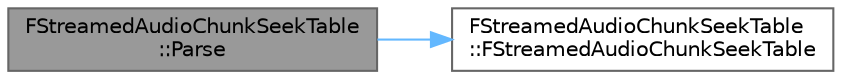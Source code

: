 digraph "FStreamedAudioChunkSeekTable::Parse"
{
 // INTERACTIVE_SVG=YES
 // LATEX_PDF_SIZE
  bgcolor="transparent";
  edge [fontname=Helvetica,fontsize=10,labelfontname=Helvetica,labelfontsize=10];
  node [fontname=Helvetica,fontsize=10,shape=box,height=0.2,width=0.4];
  rankdir="LR";
  Node1 [id="Node000001",label="FStreamedAudioChunkSeekTable\l::Parse",height=0.2,width=0.4,color="gray40", fillcolor="grey60", style="filled", fontcolor="black",tooltip="Parse a seek-table from memory."];
  Node1 -> Node2 [id="edge1_Node000001_Node000002",color="steelblue1",style="solid",tooltip=" "];
  Node2 [id="Node000002",label="FStreamedAudioChunkSeekTable\l::FStreamedAudioChunkSeekTable",height=0.2,width=0.4,color="grey40", fillcolor="white", style="filled",URL="$d0/dc3/classFStreamedAudioChunkSeekTable.html#aecfb78a21c79349333bb66b648ca68ea",tooltip="Construct a seek-table."];
}
